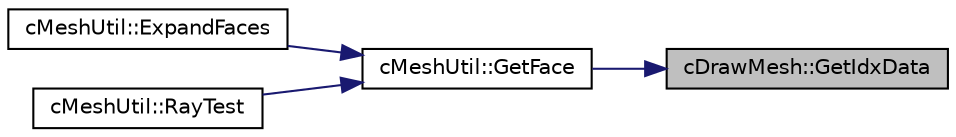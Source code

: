 digraph "cDrawMesh::GetIdxData"
{
 // LATEX_PDF_SIZE
  edge [fontname="Helvetica",fontsize="10",labelfontname="Helvetica",labelfontsize="10"];
  node [fontname="Helvetica",fontsize="10",shape=record];
  rankdir="RL";
  Node1 [label="cDrawMesh::GetIdxData",height=0.2,width=0.4,color="black", fillcolor="grey75", style="filled", fontcolor="black",tooltip=" "];
  Node1 -> Node2 [dir="back",color="midnightblue",fontsize="10",style="solid",fontname="Helvetica"];
  Node2 [label="cMeshUtil::GetFace",height=0.2,width=0.4,color="black", fillcolor="white", style="filled",URL="$classc_mesh_util.html#ae15579b7785c34decce12773cc7ce02b",tooltip=" "];
  Node2 -> Node3 [dir="back",color="midnightblue",fontsize="10",style="solid",fontname="Helvetica"];
  Node3 [label="cMeshUtil::ExpandFaces",height=0.2,width=0.4,color="black", fillcolor="white", style="filled",URL="$classc_mesh_util.html#a6787d721448322b3ac301dc27277ada9",tooltip=" "];
  Node2 -> Node4 [dir="back",color="midnightblue",fontsize="10",style="solid",fontname="Helvetica"];
  Node4 [label="cMeshUtil::RayTest",height=0.2,width=0.4,color="black", fillcolor="white", style="filled",URL="$classc_mesh_util.html#a61b018a2f314f95e126afc1288cc5bc7",tooltip=" "];
}
